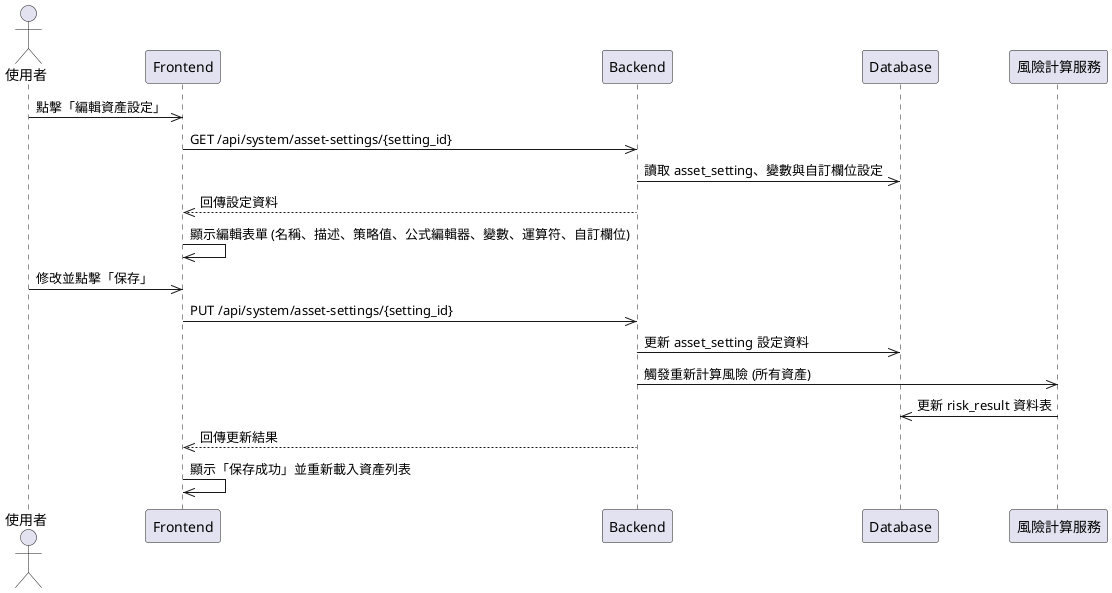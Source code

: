 @startuml
actor User as "使用者"
participant Frontend
participant Backend
participant Database
participant Service as "風險計算服務"

User ->> Frontend: 點擊「編輯資產設定」
Frontend ->> Backend: GET /api/system/asset-settings/{setting_id}
Backend ->> Database: 讀取 asset_setting、變數與自訂欄位設定
Backend -->> Frontend: 回傳設定資料
Frontend ->> Frontend: 顯示編輯表單 (名稱、描述、策略值、公式編輯器、變數、運算符、自訂欄位)
User ->> Frontend: 修改並點擊「保存」
Frontend ->> Backend: PUT /api/system/asset-settings/{setting_id}
Backend ->> Database: 更新 asset_setting 設定資料
Backend ->> Service: 觸發重新計算風險 (所有資產)
Service ->> Database: 更新 risk_result 資料表
Backend -->> Frontend: 回傳更新結果
Frontend ->> Frontend: 顯示「保存成功」並重新載入資產列表
@enduml

